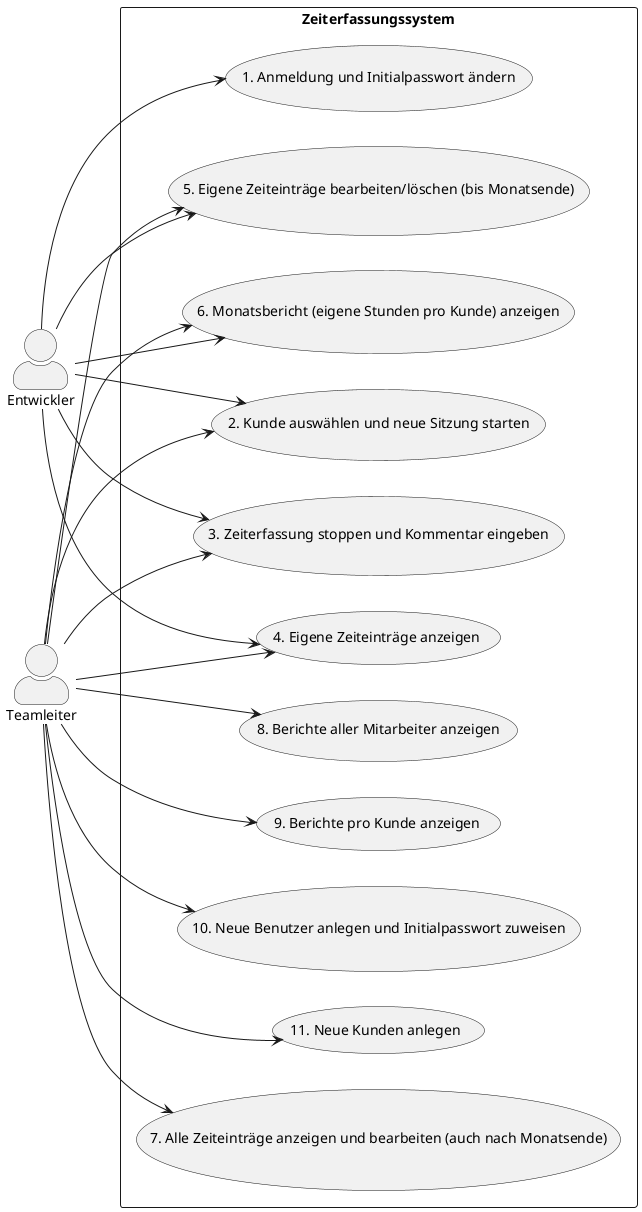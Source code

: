 @startuml
left to right direction
skinparam packageStyle rectangle
skinparam actorStyle awesome

actor Entwickler as "Entwickler"
actor Teamleiter as "Teamleiter"

rectangle "Zeiterfassungssystem" {

  usecase UC1 as "1. Anmeldung und Initialpasswort ändern"
  usecase UC2 as "2. Kunde auswählen und neue Sitzung starten"
  usecase UC3 as "3. Zeiterfassung stoppen und Kommentar eingeben"
  usecase UC4 as "4. Eigene Zeiteinträge anzeigen"
  usecase UC5 as "5. Eigene Zeiteinträge bearbeiten/löschen (bis Monatsende)"
  usecase UC6 as "6. Monatsbericht (eigene Stunden pro Kunde) anzeigen"

  usecase UC7 as "7. Alle Zeiteinträge anzeigen und bearbeiten (auch nach Monatsende)"
  usecase UC8 as "8. Berichte aller Mitarbeiter anzeigen"
  usecase UC9 as "9. Berichte pro Kunde anzeigen"
  usecase UC10 as "10. Neue Benutzer anlegen und Initialpasswort zuweisen"
  usecase UC11 as "11. Neue Kunden anlegen"

  Entwickler --> UC1
  Entwickler --> UC2
  Entwickler --> UC3
  Entwickler --> UC4
  Entwickler --> UC5
  Entwickler --> UC6
 
  Teamleiter --> UC2
  Teamleiter --> UC3
  Teamleiter --> UC4
  Teamleiter --> UC5
  Teamleiter --> UC6

  Teamleiter --> UC7
  Teamleiter --> UC8
  Teamleiter --> UC9
  Teamleiter --> UC10
  Teamleiter --> UC11
}

@enduml